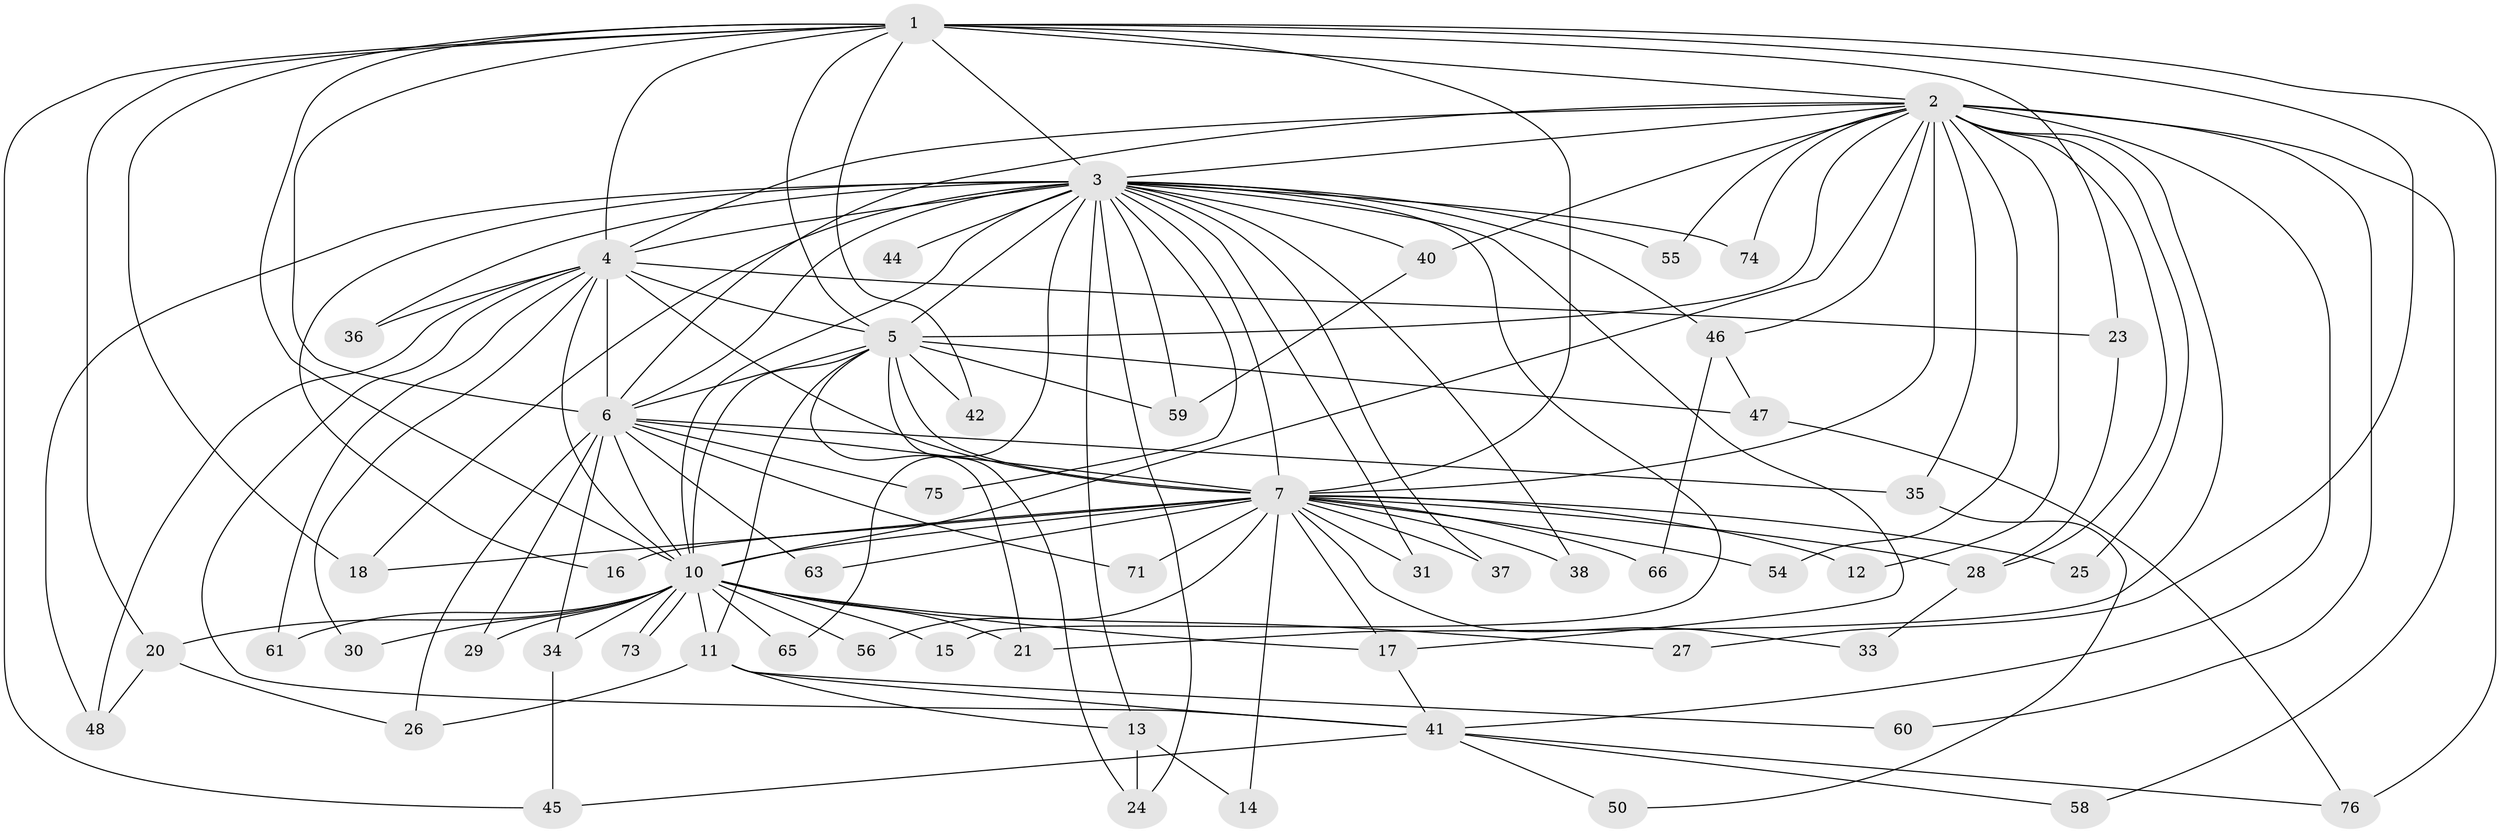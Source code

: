 // Generated by graph-tools (version 1.1) at 2025/51/02/27/25 19:51:44]
// undirected, 57 vertices, 137 edges
graph export_dot {
graph [start="1"]
  node [color=gray90,style=filled];
  1 [super="+78"];
  2 [super="+43"];
  3 [super="+9"];
  4 [super="+39"];
  5 [super="+22"];
  6 [super="+70"];
  7 [super="+8"];
  10 [super="+49"];
  11 [super="+53"];
  12;
  13;
  14;
  15;
  16;
  17 [super="+77"];
  18 [super="+19"];
  20 [super="+51"];
  21 [super="+69"];
  23 [super="+62"];
  24 [super="+67"];
  25;
  26 [super="+32"];
  27;
  28 [super="+57"];
  29;
  30;
  31;
  33;
  34 [super="+68"];
  35 [super="+64"];
  36;
  37;
  38;
  40;
  41 [super="+52"];
  42;
  44;
  45;
  46;
  47;
  48;
  50;
  54;
  55;
  56;
  58;
  59 [super="+72"];
  60;
  61;
  63;
  65;
  66;
  71;
  73;
  74;
  75;
  76;
  1 -- 2;
  1 -- 3 [weight=2];
  1 -- 4;
  1 -- 5;
  1 -- 6;
  1 -- 7 [weight=2];
  1 -- 10;
  1 -- 18;
  1 -- 20;
  1 -- 23;
  1 -- 27;
  1 -- 42;
  1 -- 45;
  1 -- 76;
  2 -- 3 [weight=2];
  2 -- 4 [weight=2];
  2 -- 5;
  2 -- 6;
  2 -- 7 [weight=3];
  2 -- 10;
  2 -- 12;
  2 -- 21;
  2 -- 25;
  2 -- 35 [weight=2];
  2 -- 40;
  2 -- 41;
  2 -- 46;
  2 -- 58;
  2 -- 60;
  2 -- 74;
  2 -- 28;
  2 -- 55;
  2 -- 54;
  3 -- 4 [weight=2];
  3 -- 5 [weight=2];
  3 -- 6 [weight=2];
  3 -- 7 [weight=4];
  3 -- 10 [weight=2];
  3 -- 16;
  3 -- 37;
  3 -- 38;
  3 -- 44 [weight=2];
  3 -- 46;
  3 -- 48;
  3 -- 55;
  3 -- 74;
  3 -- 75;
  3 -- 65;
  3 -- 36;
  3 -- 40;
  3 -- 13;
  3 -- 15;
  3 -- 31;
  3 -- 18;
  3 -- 17;
  3 -- 59;
  3 -- 24;
  4 -- 5;
  4 -- 6;
  4 -- 7 [weight=2];
  4 -- 10 [weight=2];
  4 -- 23;
  4 -- 30;
  4 -- 36;
  4 -- 41;
  4 -- 48;
  4 -- 61;
  5 -- 6 [weight=2];
  5 -- 7 [weight=2];
  5 -- 10;
  5 -- 11;
  5 -- 21 [weight=2];
  5 -- 24;
  5 -- 42;
  5 -- 47;
  5 -- 59;
  6 -- 7 [weight=2];
  6 -- 10;
  6 -- 29;
  6 -- 34;
  6 -- 35;
  6 -- 63;
  6 -- 71;
  6 -- 75;
  6 -- 26;
  7 -- 10 [weight=2];
  7 -- 25;
  7 -- 28 [weight=2];
  7 -- 37;
  7 -- 66;
  7 -- 71;
  7 -- 12;
  7 -- 14;
  7 -- 16;
  7 -- 17;
  7 -- 18;
  7 -- 31;
  7 -- 33;
  7 -- 38;
  7 -- 54;
  7 -- 56;
  7 -- 63;
  10 -- 11;
  10 -- 15;
  10 -- 17;
  10 -- 20;
  10 -- 27;
  10 -- 29;
  10 -- 30;
  10 -- 34;
  10 -- 56;
  10 -- 61;
  10 -- 65;
  10 -- 73;
  10 -- 73;
  10 -- 21;
  11 -- 13;
  11 -- 26;
  11 -- 60;
  11 -- 41;
  13 -- 14;
  13 -- 24;
  17 -- 41;
  20 -- 26;
  20 -- 48;
  23 -- 28;
  28 -- 33;
  34 -- 45;
  35 -- 50;
  40 -- 59;
  41 -- 45;
  41 -- 50;
  41 -- 58;
  41 -- 76;
  46 -- 47;
  46 -- 66;
  47 -- 76;
}
